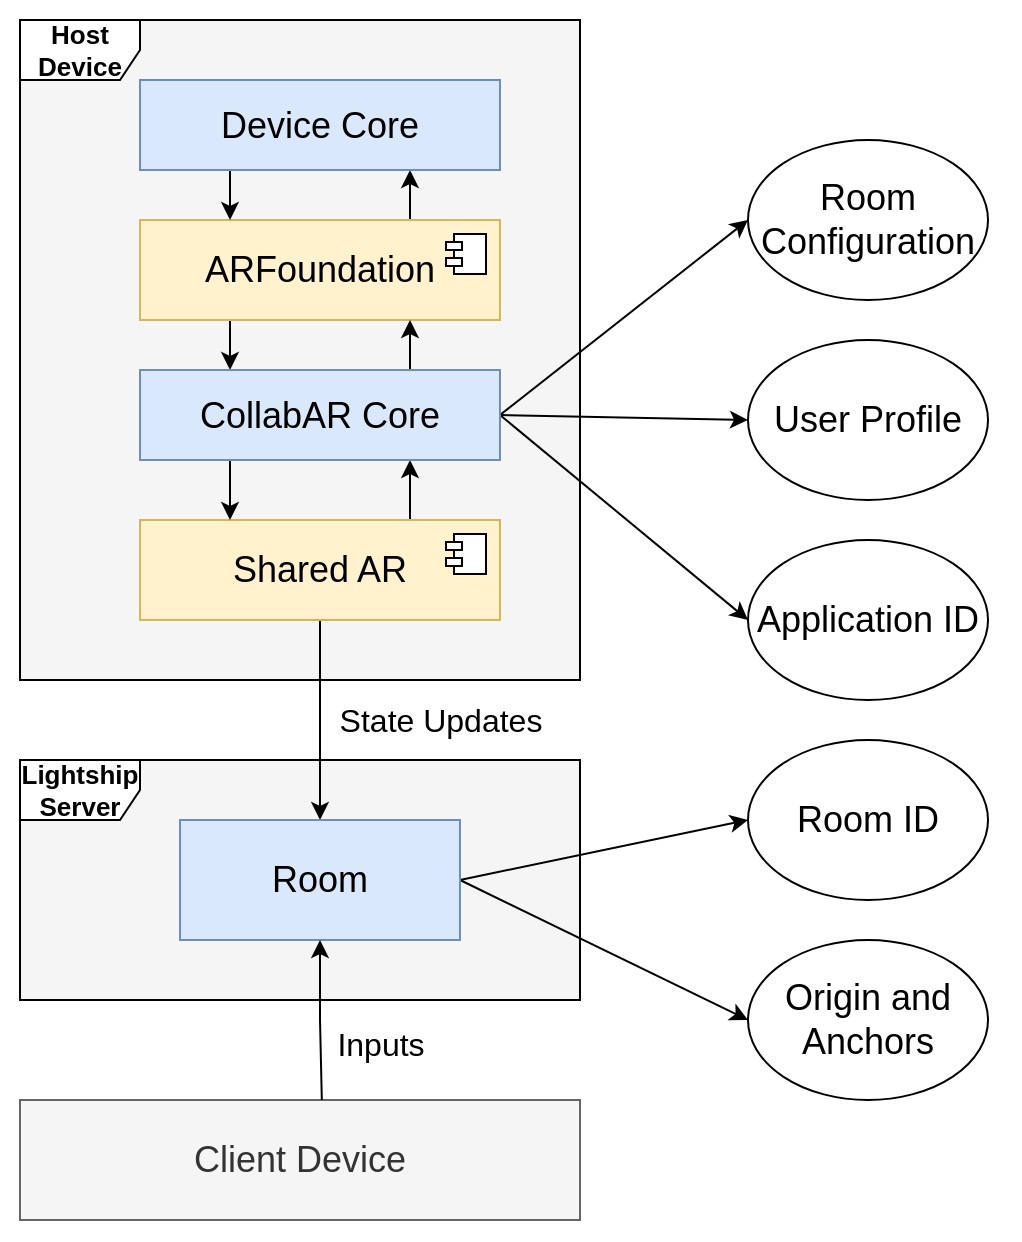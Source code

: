 <mxfile version="28.0.6">
  <diagram name="Page-1" id="H1pxpioLFWpcdsdU6G3K">
    <mxGraphModel dx="1426" dy="841" grid="1" gridSize="10" guides="1" tooltips="1" connect="1" arrows="1" fold="1" page="1" pageScale="1" pageWidth="827" pageHeight="1169" math="0" shadow="0">
      <root>
        <mxCell id="0" />
        <mxCell id="1" parent="0" />
        <mxCell id="FkaB7pMoUgSEwbK_Tr6z-16" value="" style="rounded=0;whiteSpace=wrap;html=1;strokeColor=none;" vertex="1" parent="1">
          <mxGeometry x="30" y="20" width="510" height="620" as="geometry" />
        </mxCell>
        <mxCell id="FkaB7pMoUgSEwbK_Tr6z-2" value="" style="rounded=0;whiteSpace=wrap;html=1;fillColor=#f5f5f5;fontColor=#333333;strokeColor=#666666;" vertex="1" parent="1">
          <mxGeometry x="40" y="30" width="280" height="330" as="geometry" />
        </mxCell>
        <mxCell id="FkaB7pMoUgSEwbK_Tr6z-1" value="" style="rounded=0;whiteSpace=wrap;html=1;fillColor=#f5f5f5;fontColor=#333333;strokeColor=#666666;" vertex="1" parent="1">
          <mxGeometry x="40" y="400" width="280" height="120" as="geometry" />
        </mxCell>
        <mxCell id="o5KgLBfoHT-n4_DA_3Cd-1" value="Host Device" style="shape=umlFrame;whiteSpace=wrap;html=1;pointerEvents=0;fontStyle=1;fontSize=13;" parent="1" vertex="1">
          <mxGeometry x="40" y="30" width="280" height="330" as="geometry" />
        </mxCell>
        <mxCell id="o5KgLBfoHT-n4_DA_3Cd-4" value="User Profile" style="ellipse;whiteSpace=wrap;html=1;fontSize=18;" parent="1" vertex="1">
          <mxGeometry x="404" y="190" width="120" height="80" as="geometry" />
        </mxCell>
        <mxCell id="FkaB7pMoUgSEwbK_Tr6z-6" style="edgeStyle=orthogonalEdgeStyle;rounded=0;orthogonalLoop=1;jettySize=auto;html=1;exitX=0.25;exitY=1;exitDx=0;exitDy=0;entryX=0.25;entryY=0;entryDx=0;entryDy=0;" edge="1" parent="1" source="o5KgLBfoHT-n4_DA_3Cd-6" target="FkaB7pMoUgSEwbK_Tr6z-3">
          <mxGeometry relative="1" as="geometry" />
        </mxCell>
        <mxCell id="FkaB7pMoUgSEwbK_Tr6z-15" style="edgeStyle=orthogonalEdgeStyle;rounded=0;orthogonalLoop=1;jettySize=auto;html=1;exitX=0.75;exitY=0;exitDx=0;exitDy=0;entryX=0.75;entryY=1;entryDx=0;entryDy=0;" edge="1" parent="1" source="o5KgLBfoHT-n4_DA_3Cd-6" target="FkaB7pMoUgSEwbK_Tr6z-13">
          <mxGeometry relative="1" as="geometry" />
        </mxCell>
        <mxCell id="o5KgLBfoHT-n4_DA_3Cd-6" value="ARFoundation" style="html=1;dropTarget=0;whiteSpace=wrap;fontSize=18;fillColor=#fff2cc;strokeColor=#d6b656;" parent="1" vertex="1">
          <mxGeometry x="100" y="130" width="180" height="50" as="geometry" />
        </mxCell>
        <mxCell id="o5KgLBfoHT-n4_DA_3Cd-7" value="" style="shape=module;jettyWidth=8;jettyHeight=4;" parent="o5KgLBfoHT-n4_DA_3Cd-6" vertex="1">
          <mxGeometry x="1" width="20" height="20" relative="1" as="geometry">
            <mxPoint x="-27" y="7" as="offset" />
          </mxGeometry>
        </mxCell>
        <mxCell id="o5KgLBfoHT-n4_DA_3Cd-27" style="edgeStyle=orthogonalEdgeStyle;rounded=0;orthogonalLoop=1;jettySize=auto;html=1;exitX=0.5;exitY=1;exitDx=0;exitDy=0;entryX=0.5;entryY=0;entryDx=0;entryDy=0;" parent="1" source="o5KgLBfoHT-n4_DA_3Cd-10" target="o5KgLBfoHT-n4_DA_3Cd-19" edge="1">
          <mxGeometry relative="1" as="geometry" />
        </mxCell>
        <mxCell id="o5KgLBfoHT-n4_DA_3Cd-31" value="State Updates" style="edgeLabel;html=1;align=center;verticalAlign=middle;resizable=0;points=[];fontSize=16;labelBackgroundColor=none;" parent="o5KgLBfoHT-n4_DA_3Cd-27" vertex="1" connectable="0">
          <mxGeometry x="-0.109" y="-1" relative="1" as="geometry">
            <mxPoint x="61" y="5" as="offset" />
          </mxGeometry>
        </mxCell>
        <mxCell id="FkaB7pMoUgSEwbK_Tr6z-5" style="edgeStyle=orthogonalEdgeStyle;rounded=0;orthogonalLoop=1;jettySize=auto;html=1;exitX=0.75;exitY=0;exitDx=0;exitDy=0;entryX=0.75;entryY=1;entryDx=0;entryDy=0;" edge="1" parent="1" source="o5KgLBfoHT-n4_DA_3Cd-10" target="FkaB7pMoUgSEwbK_Tr6z-3">
          <mxGeometry relative="1" as="geometry" />
        </mxCell>
        <mxCell id="o5KgLBfoHT-n4_DA_3Cd-10" value="Shared AR" style="html=1;dropTarget=0;whiteSpace=wrap;fillColor=#fff2cc;strokeColor=#d6b656;fontSize=18;" parent="1" vertex="1">
          <mxGeometry x="100" y="280" width="180" height="50" as="geometry" />
        </mxCell>
        <mxCell id="o5KgLBfoHT-n4_DA_3Cd-11" value="" style="shape=module;jettyWidth=8;jettyHeight=4;" parent="o5KgLBfoHT-n4_DA_3Cd-10" vertex="1">
          <mxGeometry x="1" width="20" height="20" relative="1" as="geometry">
            <mxPoint x="-27" y="7" as="offset" />
          </mxGeometry>
        </mxCell>
        <mxCell id="o5KgLBfoHT-n4_DA_3Cd-17" value="Lightship Server" style="shape=umlFrame;whiteSpace=wrap;html=1;pointerEvents=0;fontStyle=1;fontSize=13;" parent="1" vertex="1">
          <mxGeometry x="40" y="400" width="280" height="120" as="geometry" />
        </mxCell>
        <mxCell id="o5KgLBfoHT-n4_DA_3Cd-23" style="rounded=0;orthogonalLoop=1;jettySize=auto;html=1;exitX=1;exitY=0.5;exitDx=0;exitDy=0;entryX=0;entryY=0.5;entryDx=0;entryDy=0;" parent="1" source="o5KgLBfoHT-n4_DA_3Cd-19" target="o5KgLBfoHT-n4_DA_3Cd-20" edge="1">
          <mxGeometry relative="1" as="geometry" />
        </mxCell>
        <mxCell id="o5KgLBfoHT-n4_DA_3Cd-30" style="rounded=0;orthogonalLoop=1;jettySize=auto;html=1;exitX=1;exitY=0.5;exitDx=0;exitDy=0;entryX=0;entryY=0.5;entryDx=0;entryDy=0;" parent="1" source="o5KgLBfoHT-n4_DA_3Cd-19" target="o5KgLBfoHT-n4_DA_3Cd-29" edge="1">
          <mxGeometry relative="1" as="geometry" />
        </mxCell>
        <mxCell id="o5KgLBfoHT-n4_DA_3Cd-19" value="Room" style="rounded=0;whiteSpace=wrap;html=1;fillColor=#dae8fc;strokeColor=#6c8ebf;fontSize=18;" parent="1" vertex="1">
          <mxGeometry x="120" y="430" width="140" height="60" as="geometry" />
        </mxCell>
        <mxCell id="o5KgLBfoHT-n4_DA_3Cd-20" value="Room ID" style="ellipse;whiteSpace=wrap;html=1;fontSize=18;" parent="1" vertex="1">
          <mxGeometry x="404" y="390" width="120" height="80" as="geometry" />
        </mxCell>
        <mxCell id="o5KgLBfoHT-n4_DA_3Cd-22" value="Client Device" style="rounded=0;whiteSpace=wrap;html=1;fontSize=18;fillColor=#f5f5f5;fontColor=#333333;strokeColor=#666666;" parent="1" vertex="1">
          <mxGeometry x="40" y="570" width="280" height="60" as="geometry" />
        </mxCell>
        <mxCell id="o5KgLBfoHT-n4_DA_3Cd-29" value="Origin and Anchors" style="ellipse;whiteSpace=wrap;html=1;fontSize=18;" parent="1" vertex="1">
          <mxGeometry x="404" y="490" width="120" height="80" as="geometry" />
        </mxCell>
        <mxCell id="o5KgLBfoHT-n4_DA_3Cd-34" value="Room Configuration" style="ellipse;whiteSpace=wrap;html=1;fontSize=18;" parent="1" vertex="1">
          <mxGeometry x="404" y="90" width="120" height="80" as="geometry" />
        </mxCell>
        <mxCell id="o5KgLBfoHT-n4_DA_3Cd-37" value="Application ID" style="ellipse;whiteSpace=wrap;html=1;fontSize=18;" parent="1" vertex="1">
          <mxGeometry x="404" y="290" width="120" height="80" as="geometry" />
        </mxCell>
        <mxCell id="FkaB7pMoUgSEwbK_Tr6z-4" style="edgeStyle=orthogonalEdgeStyle;rounded=0;orthogonalLoop=1;jettySize=auto;html=1;exitX=0.25;exitY=1;exitDx=0;exitDy=0;entryX=0.25;entryY=0;entryDx=0;entryDy=0;" edge="1" parent="1" source="FkaB7pMoUgSEwbK_Tr6z-3" target="o5KgLBfoHT-n4_DA_3Cd-10">
          <mxGeometry relative="1" as="geometry" />
        </mxCell>
        <mxCell id="FkaB7pMoUgSEwbK_Tr6z-7" style="edgeStyle=orthogonalEdgeStyle;rounded=0;orthogonalLoop=1;jettySize=auto;html=1;exitX=0.75;exitY=0;exitDx=0;exitDy=0;entryX=0.75;entryY=1;entryDx=0;entryDy=0;" edge="1" parent="1" source="FkaB7pMoUgSEwbK_Tr6z-3" target="o5KgLBfoHT-n4_DA_3Cd-6">
          <mxGeometry relative="1" as="geometry" />
        </mxCell>
        <mxCell id="FkaB7pMoUgSEwbK_Tr6z-8" style="rounded=0;orthogonalLoop=1;jettySize=auto;html=1;exitX=1;exitY=0.5;exitDx=0;exitDy=0;entryX=0;entryY=0.5;entryDx=0;entryDy=0;" edge="1" parent="1" source="FkaB7pMoUgSEwbK_Tr6z-3" target="o5KgLBfoHT-n4_DA_3Cd-34">
          <mxGeometry relative="1" as="geometry" />
        </mxCell>
        <mxCell id="FkaB7pMoUgSEwbK_Tr6z-9" style="rounded=0;orthogonalLoop=1;jettySize=auto;html=1;exitX=1;exitY=0.5;exitDx=0;exitDy=0;entryX=0;entryY=0.5;entryDx=0;entryDy=0;" edge="1" parent="1" source="FkaB7pMoUgSEwbK_Tr6z-3" target="o5KgLBfoHT-n4_DA_3Cd-4">
          <mxGeometry relative="1" as="geometry" />
        </mxCell>
        <mxCell id="FkaB7pMoUgSEwbK_Tr6z-10" style="rounded=0;orthogonalLoop=1;jettySize=auto;html=1;exitX=1;exitY=0.5;exitDx=0;exitDy=0;entryX=0;entryY=0.5;entryDx=0;entryDy=0;" edge="1" parent="1" source="FkaB7pMoUgSEwbK_Tr6z-3" target="o5KgLBfoHT-n4_DA_3Cd-37">
          <mxGeometry relative="1" as="geometry" />
        </mxCell>
        <mxCell id="FkaB7pMoUgSEwbK_Tr6z-3" value="CollabAR Core" style="html=1;whiteSpace=wrap;fontSize=18;fillColor=#dae8fc;strokeColor=#6c8ebf;" vertex="1" parent="1">
          <mxGeometry x="100" y="205" width="180" height="45" as="geometry" />
        </mxCell>
        <mxCell id="FkaB7pMoUgSEwbK_Tr6z-11" style="edgeStyle=orthogonalEdgeStyle;rounded=0;orthogonalLoop=1;jettySize=auto;html=1;exitX=0.5;exitY=1;exitDx=0;exitDy=0;entryX=0.539;entryY=0;entryDx=0;entryDy=0;entryPerimeter=0;startArrow=classic;startFill=1;endArrow=none;endFill=0;" edge="1" parent="1" source="o5KgLBfoHT-n4_DA_3Cd-19" target="o5KgLBfoHT-n4_DA_3Cd-22">
          <mxGeometry relative="1" as="geometry" />
        </mxCell>
        <mxCell id="FkaB7pMoUgSEwbK_Tr6z-12" value="Inputs" style="edgeLabel;html=1;align=center;verticalAlign=middle;resizable=0;points=[];fontSize=16;labelBackgroundColor=none;" vertex="1" connectable="0" parent="FkaB7pMoUgSEwbK_Tr6z-11">
          <mxGeometry x="0.308" relative="1" as="geometry">
            <mxPoint x="29" as="offset" />
          </mxGeometry>
        </mxCell>
        <mxCell id="FkaB7pMoUgSEwbK_Tr6z-14" style="edgeStyle=orthogonalEdgeStyle;rounded=0;orthogonalLoop=1;jettySize=auto;html=1;exitX=0.25;exitY=1;exitDx=0;exitDy=0;entryX=0.25;entryY=0;entryDx=0;entryDy=0;" edge="1" parent="1" source="FkaB7pMoUgSEwbK_Tr6z-13" target="o5KgLBfoHT-n4_DA_3Cd-6">
          <mxGeometry relative="1" as="geometry" />
        </mxCell>
        <mxCell id="FkaB7pMoUgSEwbK_Tr6z-13" value="Device Core" style="html=1;whiteSpace=wrap;fontSize=18;fillColor=#dae8fc;strokeColor=#6c8ebf;" vertex="1" parent="1">
          <mxGeometry x="100" y="60" width="180" height="45" as="geometry" />
        </mxCell>
      </root>
    </mxGraphModel>
  </diagram>
</mxfile>
